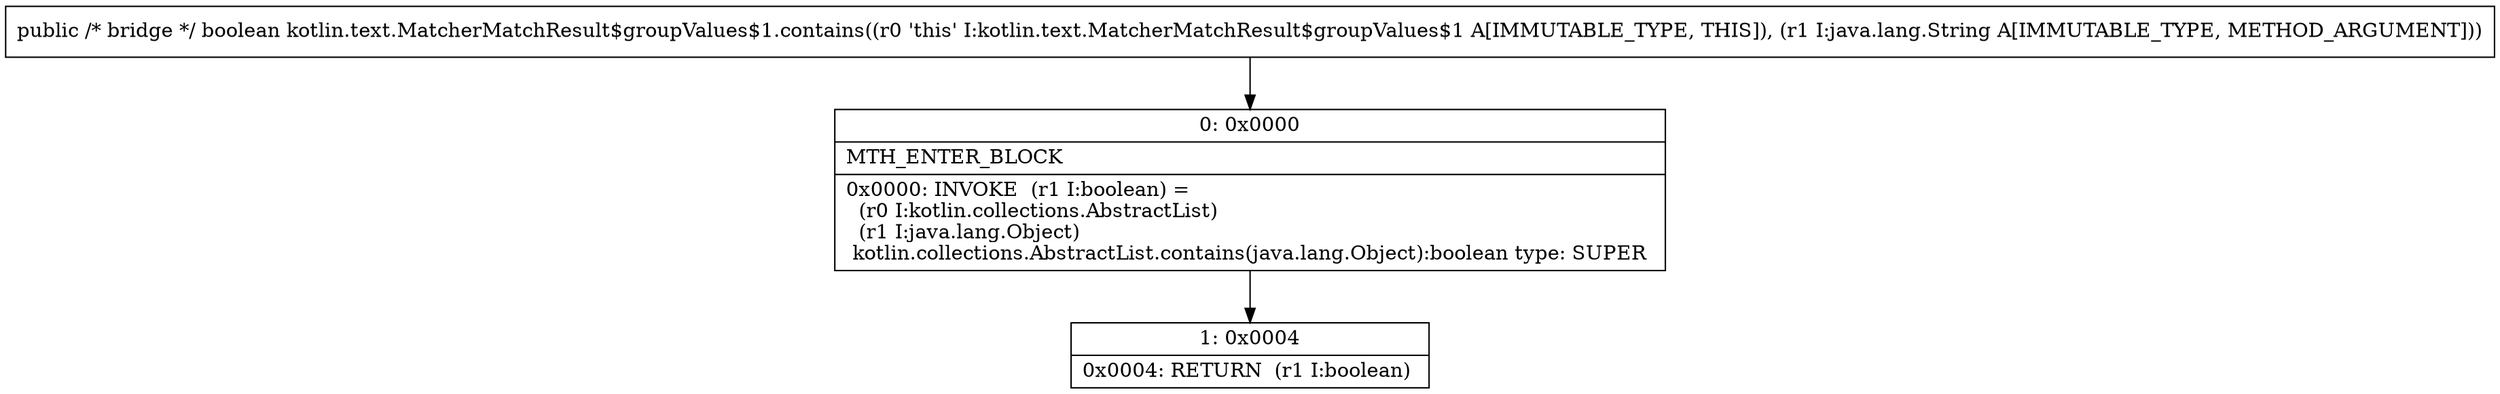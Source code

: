 digraph "CFG forkotlin.text.MatcherMatchResult$groupValues$1.contains(Ljava\/lang\/String;)Z" {
Node_0 [shape=record,label="{0\:\ 0x0000|MTH_ENTER_BLOCK\l|0x0000: INVOKE  (r1 I:boolean) = \l  (r0 I:kotlin.collections.AbstractList)\l  (r1 I:java.lang.Object)\l kotlin.collections.AbstractList.contains(java.lang.Object):boolean type: SUPER \l}"];
Node_1 [shape=record,label="{1\:\ 0x0004|0x0004: RETURN  (r1 I:boolean) \l}"];
MethodNode[shape=record,label="{public \/* bridge *\/ boolean kotlin.text.MatcherMatchResult$groupValues$1.contains((r0 'this' I:kotlin.text.MatcherMatchResult$groupValues$1 A[IMMUTABLE_TYPE, THIS]), (r1 I:java.lang.String A[IMMUTABLE_TYPE, METHOD_ARGUMENT])) }"];
MethodNode -> Node_0;
Node_0 -> Node_1;
}

